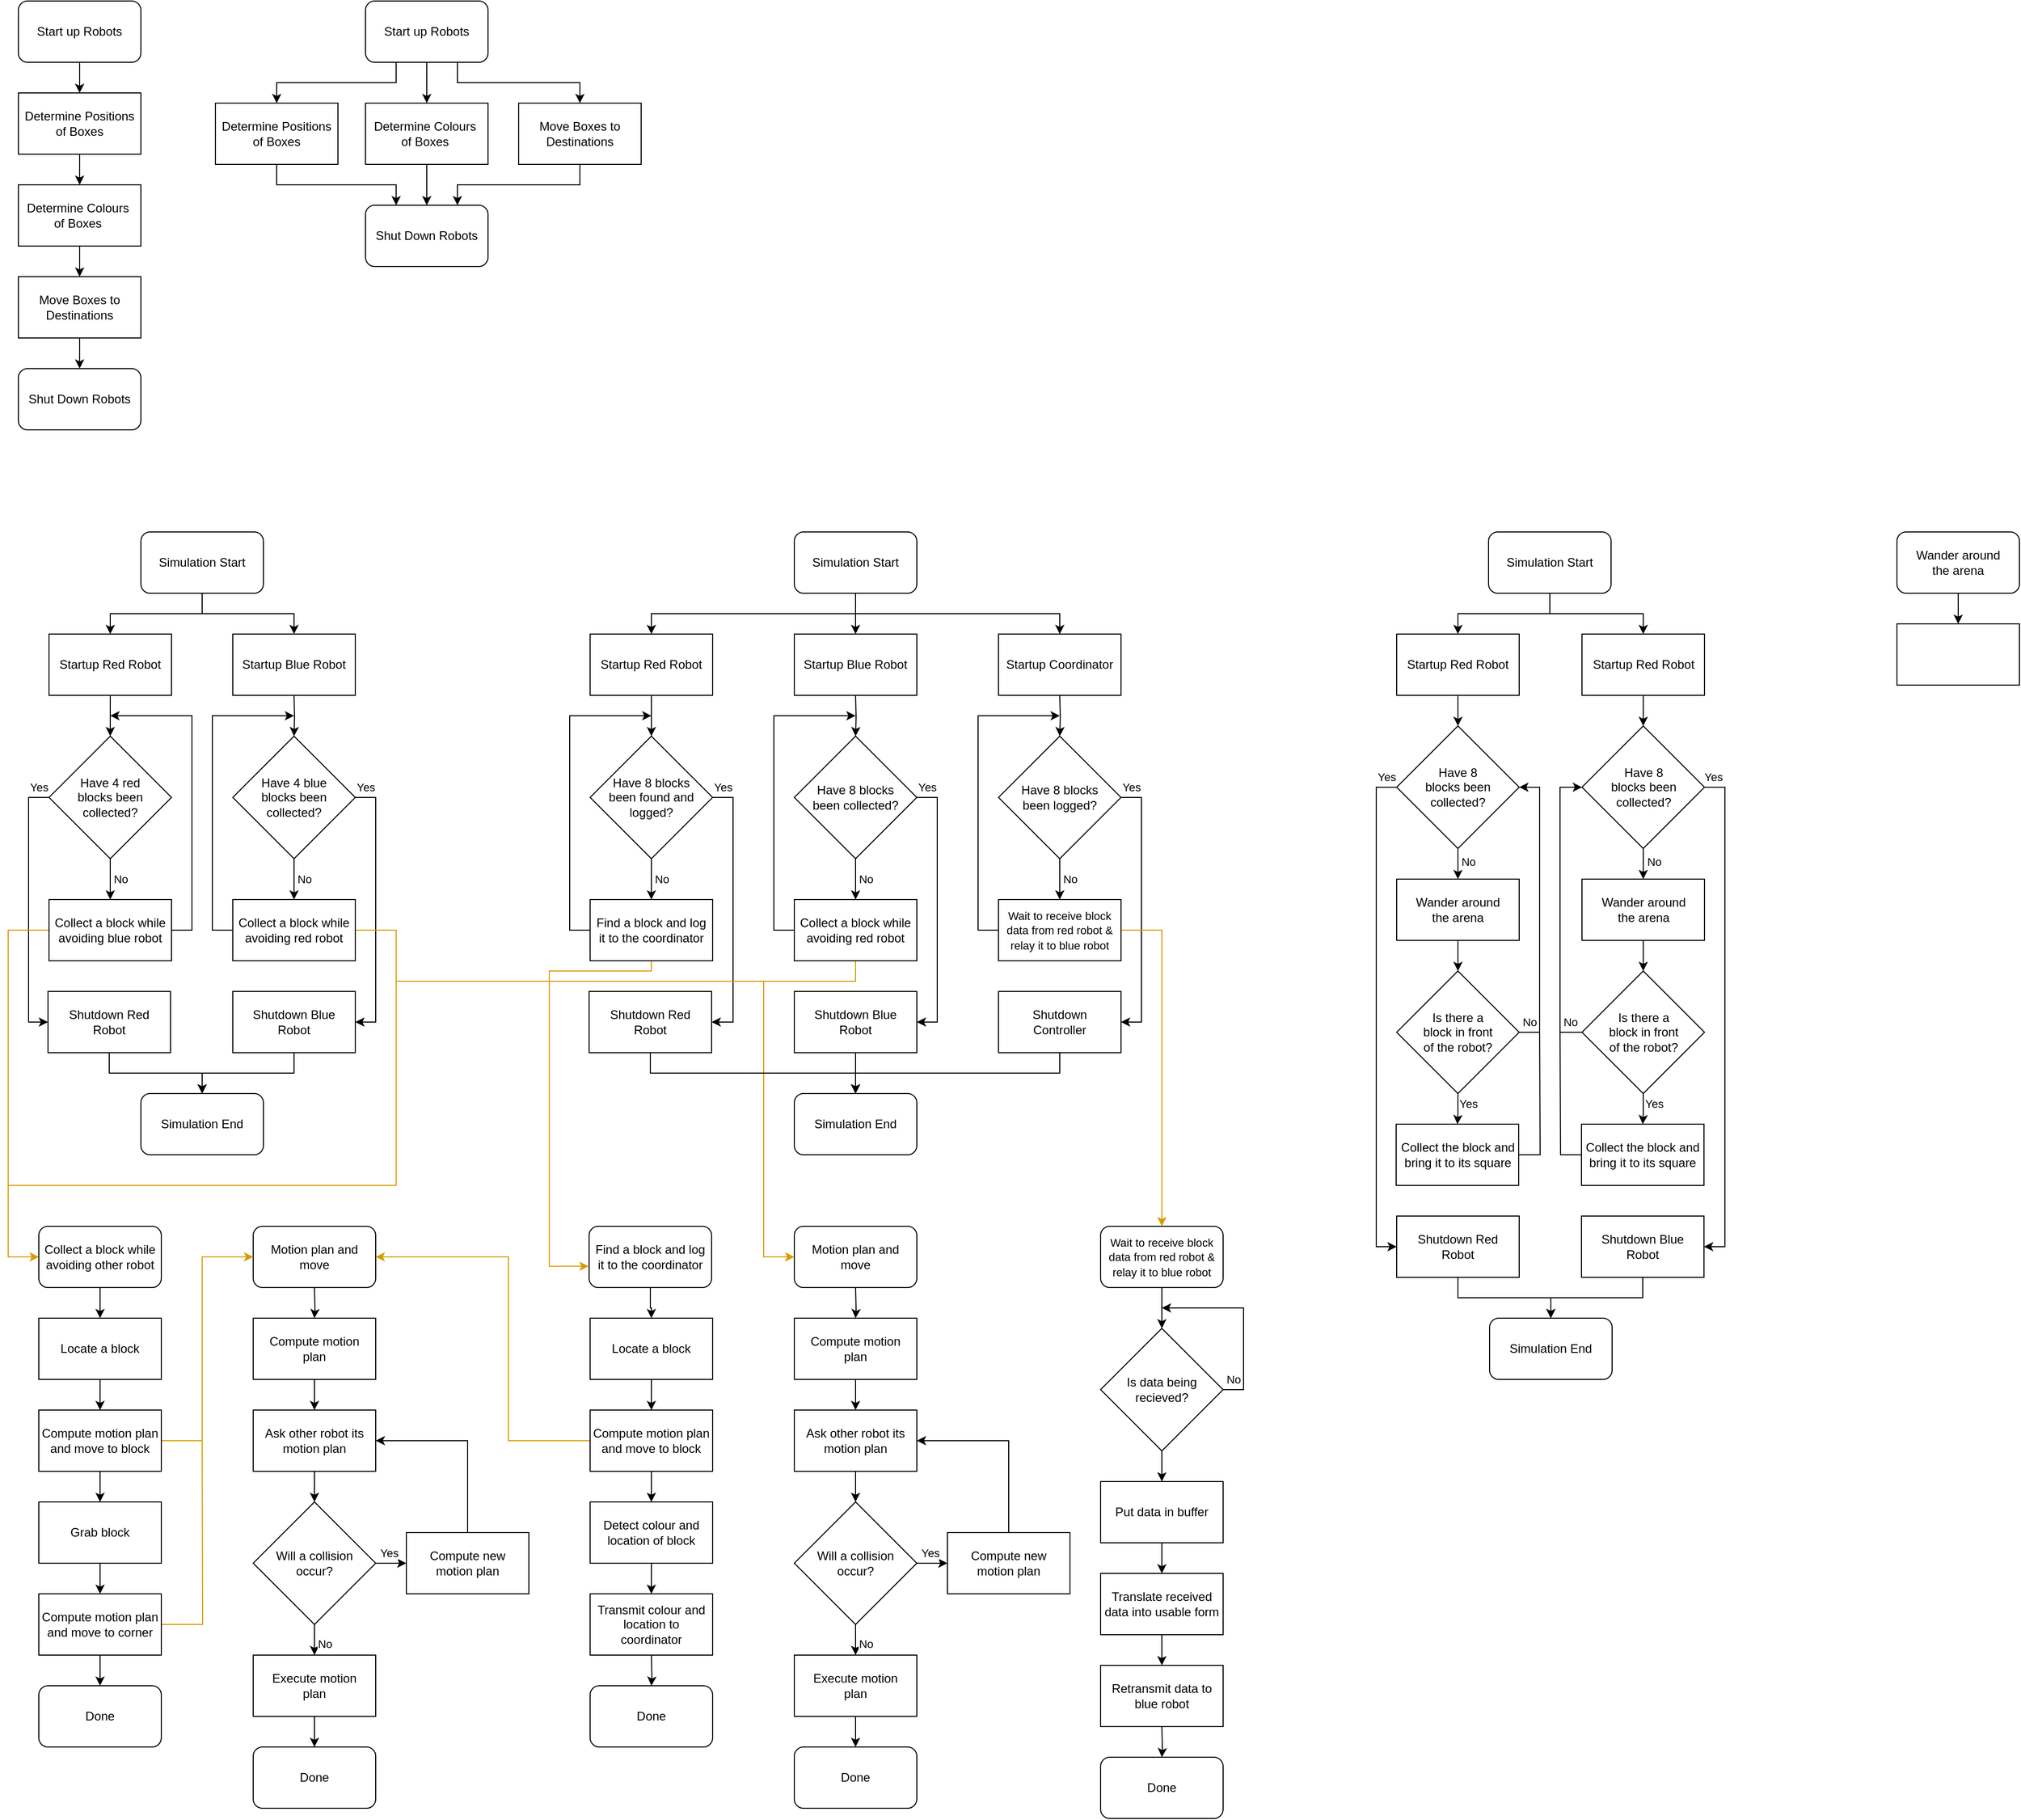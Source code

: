 <mxfile version="14.4.2" type="device"><diagram id="EqmtbJKo36eBYcf1aq3y" name="Page-1"><mxGraphModel dx="2254" dy="868" grid="1" gridSize="10" guides="1" tooltips="1" connect="1" arrows="1" fold="1" page="1" pageScale="1" pageWidth="10000" pageHeight="10000" math="0" shadow="0"><root><mxCell id="0"/><mxCell id="1" parent="0"/><mxCell id="kN3Ki9IEoAP0RZzpFt8Z-3" value="" style="edgeStyle=orthogonalEdgeStyle;rounded=0;orthogonalLoop=1;jettySize=auto;html=1;" parent="1" source="kN3Ki9IEoAP0RZzpFt8Z-1" target="kN3Ki9IEoAP0RZzpFt8Z-2" edge="1"><mxGeometry relative="1" as="geometry"/></mxCell><mxCell id="kN3Ki9IEoAP0RZzpFt8Z-1" value="Start up Robots" style="rounded=1;whiteSpace=wrap;html=1;" parent="1" vertex="1"><mxGeometry x="80" y="40" width="120" height="60" as="geometry"/></mxCell><mxCell id="kN3Ki9IEoAP0RZzpFt8Z-5" value="" style="edgeStyle=orthogonalEdgeStyle;rounded=0;orthogonalLoop=1;jettySize=auto;html=1;" parent="1" source="kN3Ki9IEoAP0RZzpFt8Z-2" target="kN3Ki9IEoAP0RZzpFt8Z-4" edge="1"><mxGeometry relative="1" as="geometry"/></mxCell><mxCell id="kN3Ki9IEoAP0RZzpFt8Z-2" value="Determine Positions of Boxes" style="rounded=0;whiteSpace=wrap;html=1;" parent="1" vertex="1"><mxGeometry x="80" y="130" width="120" height="60" as="geometry"/></mxCell><mxCell id="kN3Ki9IEoAP0RZzpFt8Z-7" value="" style="edgeStyle=orthogonalEdgeStyle;rounded=0;orthogonalLoop=1;jettySize=auto;html=1;" parent="1" source="kN3Ki9IEoAP0RZzpFt8Z-4" target="kN3Ki9IEoAP0RZzpFt8Z-6" edge="1"><mxGeometry relative="1" as="geometry"/></mxCell><mxCell id="kN3Ki9IEoAP0RZzpFt8Z-4" value="Determine Colours&amp;nbsp; &amp;nbsp;of Boxes&amp;nbsp;&amp;nbsp;" style="rounded=0;whiteSpace=wrap;html=1;" parent="1" vertex="1"><mxGeometry x="80" y="220" width="120" height="60" as="geometry"/></mxCell><mxCell id="kN3Ki9IEoAP0RZzpFt8Z-9" value="" style="edgeStyle=orthogonalEdgeStyle;rounded=0;orthogonalLoop=1;jettySize=auto;html=1;" parent="1" source="kN3Ki9IEoAP0RZzpFt8Z-6" target="kN3Ki9IEoAP0RZzpFt8Z-8" edge="1"><mxGeometry relative="1" as="geometry"/></mxCell><mxCell id="kN3Ki9IEoAP0RZzpFt8Z-6" value="Move Boxes to Destinations" style="rounded=0;whiteSpace=wrap;html=1;" parent="1" vertex="1"><mxGeometry x="80" y="310" width="120" height="60" as="geometry"/></mxCell><mxCell id="kN3Ki9IEoAP0RZzpFt8Z-8" value="Shut Down Robots" style="rounded=1;whiteSpace=wrap;html=1;" parent="1" vertex="1"><mxGeometry x="80" y="400" width="120" height="60" as="geometry"/></mxCell><mxCell id="kN3Ki9IEoAP0RZzpFt8Z-23" value="" style="edgeStyle=orthogonalEdgeStyle;rounded=0;orthogonalLoop=1;jettySize=auto;html=1;" parent="1" source="kN3Ki9IEoAP0RZzpFt8Z-13" target="kN3Ki9IEoAP0RZzpFt8Z-17" edge="1"><mxGeometry relative="1" as="geometry"/></mxCell><mxCell id="kN3Ki9IEoAP0RZzpFt8Z-24" style="edgeStyle=orthogonalEdgeStyle;rounded=0;orthogonalLoop=1;jettySize=auto;html=1;exitX=0.25;exitY=1;exitDx=0;exitDy=0;entryX=0.5;entryY=0;entryDx=0;entryDy=0;" parent="1" source="kN3Ki9IEoAP0RZzpFt8Z-13" target="kN3Ki9IEoAP0RZzpFt8Z-15" edge="1"><mxGeometry relative="1" as="geometry"/></mxCell><mxCell id="kN3Ki9IEoAP0RZzpFt8Z-25" style="edgeStyle=orthogonalEdgeStyle;rounded=0;orthogonalLoop=1;jettySize=auto;html=1;exitX=0.75;exitY=1;exitDx=0;exitDy=0;" parent="1" source="kN3Ki9IEoAP0RZzpFt8Z-13" target="kN3Ki9IEoAP0RZzpFt8Z-19" edge="1"><mxGeometry relative="1" as="geometry"/></mxCell><mxCell id="kN3Ki9IEoAP0RZzpFt8Z-13" value="Start up Robots" style="rounded=1;whiteSpace=wrap;html=1;" parent="1" vertex="1"><mxGeometry x="420" y="40" width="120" height="60" as="geometry"/></mxCell><mxCell id="kN3Ki9IEoAP0RZzpFt8Z-28" style="edgeStyle=orthogonalEdgeStyle;rounded=0;orthogonalLoop=1;jettySize=auto;html=1;exitX=0.5;exitY=1;exitDx=0;exitDy=0;entryX=0.25;entryY=0;entryDx=0;entryDy=0;" parent="1" source="kN3Ki9IEoAP0RZzpFt8Z-15" target="kN3Ki9IEoAP0RZzpFt8Z-20" edge="1"><mxGeometry relative="1" as="geometry"/></mxCell><mxCell id="kN3Ki9IEoAP0RZzpFt8Z-15" value="Determine Positions of Boxes" style="rounded=0;whiteSpace=wrap;html=1;" parent="1" vertex="1"><mxGeometry x="273" y="140" width="120" height="60" as="geometry"/></mxCell><mxCell id="kN3Ki9IEoAP0RZzpFt8Z-27" value="" style="edgeStyle=orthogonalEdgeStyle;rounded=0;orthogonalLoop=1;jettySize=auto;html=1;" parent="1" source="kN3Ki9IEoAP0RZzpFt8Z-17" target="kN3Ki9IEoAP0RZzpFt8Z-20" edge="1"><mxGeometry relative="1" as="geometry"/></mxCell><mxCell id="kN3Ki9IEoAP0RZzpFt8Z-17" value="Determine Colours&amp;nbsp; &amp;nbsp;of Boxes&amp;nbsp;&amp;nbsp;" style="rounded=0;whiteSpace=wrap;html=1;" parent="1" vertex="1"><mxGeometry x="420" y="140" width="120" height="60" as="geometry"/></mxCell><mxCell id="kN3Ki9IEoAP0RZzpFt8Z-26" style="edgeStyle=orthogonalEdgeStyle;rounded=0;orthogonalLoop=1;jettySize=auto;html=1;exitX=0.5;exitY=1;exitDx=0;exitDy=0;entryX=0.75;entryY=0;entryDx=0;entryDy=0;" parent="1" source="kN3Ki9IEoAP0RZzpFt8Z-19" target="kN3Ki9IEoAP0RZzpFt8Z-20" edge="1"><mxGeometry relative="1" as="geometry"/></mxCell><mxCell id="kN3Ki9IEoAP0RZzpFt8Z-19" value="Move Boxes to Destinations" style="rounded=0;whiteSpace=wrap;html=1;" parent="1" vertex="1"><mxGeometry x="570" y="140" width="120" height="60" as="geometry"/></mxCell><mxCell id="kN3Ki9IEoAP0RZzpFt8Z-20" value="Shut Down Robots" style="rounded=1;whiteSpace=wrap;html=1;" parent="1" vertex="1"><mxGeometry x="420" y="240" width="120" height="60" as="geometry"/></mxCell><mxCell id="kN3Ki9IEoAP0RZzpFt8Z-56" style="edgeStyle=orthogonalEdgeStyle;rounded=0;orthogonalLoop=1;jettySize=auto;html=1;entryX=0.5;entryY=0;entryDx=0;entryDy=0;" parent="1" source="kN3Ki9IEoAP0RZzpFt8Z-32" target="kN3Ki9IEoAP0RZzpFt8Z-40" edge="1"><mxGeometry relative="1" as="geometry"/></mxCell><mxCell id="kN3Ki9IEoAP0RZzpFt8Z-57" style="edgeStyle=orthogonalEdgeStyle;rounded=0;orthogonalLoop=1;jettySize=auto;html=1;" parent="1" source="kN3Ki9IEoAP0RZzpFt8Z-32" target="kN3Ki9IEoAP0RZzpFt8Z-41" edge="1"><mxGeometry relative="1" as="geometry"/></mxCell><mxCell id="kN3Ki9IEoAP0RZzpFt8Z-32" value="Simulation Start" style="rounded=1;whiteSpace=wrap;html=1;" parent="1" vertex="1"><mxGeometry x="200" y="560" width="120" height="60" as="geometry"/></mxCell><mxCell id="kN3Ki9IEoAP0RZzpFt8Z-39" value="Simulation End" style="rounded=1;whiteSpace=wrap;html=1;" parent="1" vertex="1"><mxGeometry x="200" y="1110" width="120" height="60" as="geometry"/></mxCell><mxCell id="kN3Ki9IEoAP0RZzpFt8Z-46" value="" style="edgeStyle=orthogonalEdgeStyle;rounded=0;orthogonalLoop=1;jettySize=auto;html=1;" parent="1" source="kN3Ki9IEoAP0RZzpFt8Z-40" target="kN3Ki9IEoAP0RZzpFt8Z-45" edge="1"><mxGeometry relative="1" as="geometry"/></mxCell><mxCell id="kN3Ki9IEoAP0RZzpFt8Z-40" value="Startup Red Robot" style="rounded=0;whiteSpace=wrap;html=1;" parent="1" vertex="1"><mxGeometry x="110" y="660" width="120" height="60" as="geometry"/></mxCell><mxCell id="kN3Ki9IEoAP0RZzpFt8Z-41" value="Startup Blue Robot" style="rounded=0;whiteSpace=wrap;html=1;" parent="1" vertex="1"><mxGeometry x="290" y="660" width="120" height="60" as="geometry"/></mxCell><mxCell id="kN3Ki9IEoAP0RZzpFt8Z-50" value="No" style="edgeStyle=orthogonalEdgeStyle;rounded=0;orthogonalLoop=1;jettySize=auto;html=1;" parent="1" source="kN3Ki9IEoAP0RZzpFt8Z-45" target="kN3Ki9IEoAP0RZzpFt8Z-49" edge="1"><mxGeometry y="10" relative="1" as="geometry"><mxPoint as="offset"/></mxGeometry></mxCell><mxCell id="kN3Ki9IEoAP0RZzpFt8Z-63" value="Yes" style="edgeStyle=orthogonalEdgeStyle;rounded=0;orthogonalLoop=1;jettySize=auto;html=1;entryX=0;entryY=0.5;entryDx=0;entryDy=0;" parent="1" source="kN3Ki9IEoAP0RZzpFt8Z-45" target="kN3Ki9IEoAP0RZzpFt8Z-54" edge="1"><mxGeometry x="-0.923" y="-10" relative="1" as="geometry"><mxPoint x="90" y="1040" as="targetPoint"/><Array as="points"><mxPoint x="90" y="820"/><mxPoint x="90" y="1040"/></Array><mxPoint as="offset"/></mxGeometry></mxCell><mxCell id="kN3Ki9IEoAP0RZzpFt8Z-45" value="Have 4 red&lt;br&gt;blocks been collected?" style="rhombus;whiteSpace=wrap;html=1;" parent="1" vertex="1"><mxGeometry x="110" y="760" width="120" height="120" as="geometry"/></mxCell><mxCell id="kN3Ki9IEoAP0RZzpFt8Z-47" value="" style="edgeStyle=orthogonalEdgeStyle;rounded=0;orthogonalLoop=1;jettySize=auto;html=1;" parent="1" target="kN3Ki9IEoAP0RZzpFt8Z-48" edge="1"><mxGeometry relative="1" as="geometry"><mxPoint x="350" y="720" as="sourcePoint"/></mxGeometry></mxCell><mxCell id="kN3Ki9IEoAP0RZzpFt8Z-59" value="No" style="edgeStyle=orthogonalEdgeStyle;rounded=0;orthogonalLoop=1;jettySize=auto;html=1;" parent="1" source="kN3Ki9IEoAP0RZzpFt8Z-48" target="kN3Ki9IEoAP0RZzpFt8Z-52" edge="1"><mxGeometry y="10" relative="1" as="geometry"><mxPoint as="offset"/></mxGeometry></mxCell><mxCell id="kN3Ki9IEoAP0RZzpFt8Z-62" value="Yes" style="edgeStyle=orthogonalEdgeStyle;rounded=0;orthogonalLoop=1;jettySize=auto;html=1;entryX=1;entryY=0.5;entryDx=0;entryDy=0;" parent="1" source="kN3Ki9IEoAP0RZzpFt8Z-48" target="kN3Ki9IEoAP0RZzpFt8Z-55" edge="1"><mxGeometry x="-0.923" y="10" relative="1" as="geometry"><mxPoint x="430" y="1040" as="targetPoint"/><Array as="points"><mxPoint x="430" y="820"/><mxPoint x="430" y="1040"/></Array><mxPoint as="offset"/></mxGeometry></mxCell><mxCell id="kN3Ki9IEoAP0RZzpFt8Z-48" value="Have 4 blue&lt;br&gt;blocks been collected?" style="rhombus;whiteSpace=wrap;html=1;" parent="1" vertex="1"><mxGeometry x="290" y="760" width="120" height="120" as="geometry"/></mxCell><mxCell id="kN3Ki9IEoAP0RZzpFt8Z-58" style="edgeStyle=orthogonalEdgeStyle;rounded=0;orthogonalLoop=1;jettySize=auto;html=1;" parent="1" source="kN3Ki9IEoAP0RZzpFt8Z-49" edge="1"><mxGeometry relative="1" as="geometry"><mxPoint x="170" y="740" as="targetPoint"/><Array as="points"><mxPoint x="250" y="950"/><mxPoint x="250" y="740"/></Array></mxGeometry></mxCell><mxCell id="DduvDmecqhcEpAnjBO_--11" style="edgeStyle=orthogonalEdgeStyle;rounded=0;orthogonalLoop=1;jettySize=auto;html=1;exitX=0;exitY=0.5;exitDx=0;exitDy=0;entryX=0;entryY=0.5;entryDx=0;entryDy=0;fillColor=#ffe6cc;strokeColor=#d79b00;" edge="1" parent="1" source="kN3Ki9IEoAP0RZzpFt8Z-49" target="DduvDmecqhcEpAnjBO_--1"><mxGeometry relative="1" as="geometry"><Array as="points"><mxPoint x="70" y="950"/><mxPoint x="70" y="1270"/></Array></mxGeometry></mxCell><mxCell id="kN3Ki9IEoAP0RZzpFt8Z-49" value="Collect a block while avoiding blue robot" style="rounded=0;whiteSpace=wrap;html=1;" parent="1" vertex="1"><mxGeometry x="110" y="920" width="120" height="60" as="geometry"/></mxCell><mxCell id="kN3Ki9IEoAP0RZzpFt8Z-60" style="edgeStyle=orthogonalEdgeStyle;rounded=0;orthogonalLoop=1;jettySize=auto;html=1;" parent="1" source="kN3Ki9IEoAP0RZzpFt8Z-52" edge="1"><mxGeometry relative="1" as="geometry"><mxPoint x="350" y="740" as="targetPoint"/><Array as="points"><mxPoint x="270" y="950"/><mxPoint x="270" y="740"/></Array></mxGeometry></mxCell><mxCell id="DduvDmecqhcEpAnjBO_--44" style="edgeStyle=orthogonalEdgeStyle;rounded=0;orthogonalLoop=1;jettySize=auto;html=1;endArrow=none;endFill=0;fillColor=#ffe6cc;strokeColor=#d79b00;" edge="1" parent="1" source="kN3Ki9IEoAP0RZzpFt8Z-52"><mxGeometry relative="1" as="geometry"><mxPoint x="70" y="1200" as="targetPoint"/><Array as="points"><mxPoint x="450" y="950"/><mxPoint x="450" y="1200"/></Array></mxGeometry></mxCell><mxCell id="kN3Ki9IEoAP0RZzpFt8Z-52" value="Collect a block while avoiding red robot" style="rounded=0;whiteSpace=wrap;html=1;" parent="1" vertex="1"><mxGeometry x="290" y="920" width="120" height="60" as="geometry"/></mxCell><mxCell id="kN3Ki9IEoAP0RZzpFt8Z-64" style="edgeStyle=orthogonalEdgeStyle;rounded=0;orthogonalLoop=1;jettySize=auto;html=1;entryX=0.5;entryY=0;entryDx=0;entryDy=0;" parent="1" source="kN3Ki9IEoAP0RZzpFt8Z-54" target="kN3Ki9IEoAP0RZzpFt8Z-39" edge="1"><mxGeometry relative="1" as="geometry"/></mxCell><mxCell id="kN3Ki9IEoAP0RZzpFt8Z-54" value="Shutdown Red&lt;br&gt;Robot" style="rounded=0;whiteSpace=wrap;html=1;" parent="1" vertex="1"><mxGeometry x="109" y="1010" width="120" height="60" as="geometry"/></mxCell><mxCell id="kN3Ki9IEoAP0RZzpFt8Z-65" style="edgeStyle=orthogonalEdgeStyle;rounded=0;orthogonalLoop=1;jettySize=auto;html=1;" parent="1" source="kN3Ki9IEoAP0RZzpFt8Z-55" edge="1"><mxGeometry relative="1" as="geometry"><mxPoint x="260" y="1110" as="targetPoint"/><Array as="points"><mxPoint x="350" y="1090"/><mxPoint x="260" y="1090"/></Array></mxGeometry></mxCell><mxCell id="kN3Ki9IEoAP0RZzpFt8Z-55" value="Shutdown Blue&lt;br&gt;Robot" style="rounded=0;whiteSpace=wrap;html=1;" parent="1" vertex="1"><mxGeometry x="290" y="1010" width="120" height="60" as="geometry"/></mxCell><mxCell id="kN3Ki9IEoAP0RZzpFt8Z-100" style="edgeStyle=orthogonalEdgeStyle;rounded=0;orthogonalLoop=1;jettySize=auto;html=1;strokeColor=#000000;entryX=0.5;entryY=0;entryDx=0;entryDy=0;" parent="1" source="kN3Ki9IEoAP0RZzpFt8Z-68" target="kN3Ki9IEoAP0RZzpFt8Z-71" edge="1"><mxGeometry relative="1" as="geometry"><mxPoint x="840" y="650" as="targetPoint"/><Array as="points"><mxPoint x="900" y="640"/><mxPoint x="700" y="640"/></Array></mxGeometry></mxCell><mxCell id="kN3Ki9IEoAP0RZzpFt8Z-101" style="edgeStyle=orthogonalEdgeStyle;rounded=0;orthogonalLoop=1;jettySize=auto;html=1;strokeColor=#000000;" parent="1" source="kN3Ki9IEoAP0RZzpFt8Z-68" target="kN3Ki9IEoAP0RZzpFt8Z-91" edge="1"><mxGeometry relative="1" as="geometry"><Array as="points"><mxPoint x="900" y="640"/><mxPoint x="1100" y="640"/></Array></mxGeometry></mxCell><mxCell id="kN3Ki9IEoAP0RZzpFt8Z-102" value="" style="edgeStyle=orthogonalEdgeStyle;rounded=0;orthogonalLoop=1;jettySize=auto;html=1;strokeColor=#000000;" parent="1" source="kN3Ki9IEoAP0RZzpFt8Z-68" target="kN3Ki9IEoAP0RZzpFt8Z-72" edge="1"><mxGeometry relative="1" as="geometry"/></mxCell><mxCell id="kN3Ki9IEoAP0RZzpFt8Z-68" value="Simulation Start" style="rounded=1;whiteSpace=wrap;html=1;" parent="1" vertex="1"><mxGeometry x="840" y="560" width="120" height="60" as="geometry"/></mxCell><mxCell id="kN3Ki9IEoAP0RZzpFt8Z-69" value="Simulation End" style="rounded=1;whiteSpace=wrap;html=1;" parent="1" vertex="1"><mxGeometry x="840" y="1110" width="120" height="60" as="geometry"/></mxCell><mxCell id="kN3Ki9IEoAP0RZzpFt8Z-70" value="" style="edgeStyle=orthogonalEdgeStyle;rounded=0;orthogonalLoop=1;jettySize=auto;html=1;" parent="1" source="kN3Ki9IEoAP0RZzpFt8Z-71" target="kN3Ki9IEoAP0RZzpFt8Z-75" edge="1"><mxGeometry relative="1" as="geometry"/></mxCell><mxCell id="kN3Ki9IEoAP0RZzpFt8Z-71" value="Startup Red Robot" style="rounded=0;whiteSpace=wrap;html=1;" parent="1" vertex="1"><mxGeometry x="640" y="660" width="120" height="60" as="geometry"/></mxCell><mxCell id="kN3Ki9IEoAP0RZzpFt8Z-72" value="Startup Blue Robot" style="rounded=0;whiteSpace=wrap;html=1;" parent="1" vertex="1"><mxGeometry x="840" y="660" width="120" height="60" as="geometry"/></mxCell><mxCell id="kN3Ki9IEoAP0RZzpFt8Z-73" value="No" style="edgeStyle=orthogonalEdgeStyle;rounded=0;orthogonalLoop=1;jettySize=auto;html=1;" parent="1" source="kN3Ki9IEoAP0RZzpFt8Z-75" target="kN3Ki9IEoAP0RZzpFt8Z-81" edge="1"><mxGeometry y="10" relative="1" as="geometry"><mxPoint as="offset"/></mxGeometry></mxCell><mxCell id="kN3Ki9IEoAP0RZzpFt8Z-89" value="Yes" style="edgeStyle=orthogonalEdgeStyle;rounded=0;orthogonalLoop=1;jettySize=auto;html=1;strokeColor=#000000;entryX=1;entryY=0.5;entryDx=0;entryDy=0;" parent="1" source="kN3Ki9IEoAP0RZzpFt8Z-75" target="kN3Ki9IEoAP0RZzpFt8Z-85" edge="1"><mxGeometry x="-0.923" y="10" relative="1" as="geometry"><mxPoint x="770" y="1040" as="targetPoint"/><Array as="points"><mxPoint x="780" y="820"/><mxPoint x="780" y="1040"/></Array><mxPoint as="offset"/></mxGeometry></mxCell><mxCell id="kN3Ki9IEoAP0RZzpFt8Z-75" value="Have 8 blocks&lt;br&gt;been found and&lt;br&gt;logged?" style="rhombus;whiteSpace=wrap;html=1;" parent="1" vertex="1"><mxGeometry x="640" y="760" width="120" height="120" as="geometry"/></mxCell><mxCell id="kN3Ki9IEoAP0RZzpFt8Z-76" value="" style="edgeStyle=orthogonalEdgeStyle;rounded=0;orthogonalLoop=1;jettySize=auto;html=1;" parent="1" target="kN3Ki9IEoAP0RZzpFt8Z-79" edge="1"><mxGeometry relative="1" as="geometry"><mxPoint x="900.0" y="720" as="sourcePoint"/></mxGeometry></mxCell><mxCell id="kN3Ki9IEoAP0RZzpFt8Z-77" value="No" style="edgeStyle=orthogonalEdgeStyle;rounded=0;orthogonalLoop=1;jettySize=auto;html=1;" parent="1" source="kN3Ki9IEoAP0RZzpFt8Z-79" target="kN3Ki9IEoAP0RZzpFt8Z-83" edge="1"><mxGeometry y="10" relative="1" as="geometry"><mxPoint as="offset"/></mxGeometry></mxCell><mxCell id="kN3Ki9IEoAP0RZzpFt8Z-78" value="Yes" style="edgeStyle=orthogonalEdgeStyle;rounded=0;orthogonalLoop=1;jettySize=auto;html=1;entryX=1;entryY=0.5;entryDx=0;entryDy=0;" parent="1" source="kN3Ki9IEoAP0RZzpFt8Z-79" target="kN3Ki9IEoAP0RZzpFt8Z-87" edge="1"><mxGeometry x="-0.923" y="10" relative="1" as="geometry"><mxPoint x="980" y="1040" as="targetPoint"/><Array as="points"><mxPoint x="980" y="820"/><mxPoint x="980" y="1040"/></Array><mxPoint as="offset"/></mxGeometry></mxCell><mxCell id="kN3Ki9IEoAP0RZzpFt8Z-79" value="Have 8&amp;nbsp;blocks&lt;br&gt;been collected?" style="rhombus;whiteSpace=wrap;html=1;" parent="1" vertex="1"><mxGeometry x="840" y="760" width="120" height="120" as="geometry"/></mxCell><mxCell id="kN3Ki9IEoAP0RZzpFt8Z-90" style="edgeStyle=orthogonalEdgeStyle;rounded=0;orthogonalLoop=1;jettySize=auto;html=1;strokeColor=#000000;" parent="1" source="kN3Ki9IEoAP0RZzpFt8Z-81" edge="1"><mxGeometry relative="1" as="geometry"><mxPoint x="700" y="740" as="targetPoint"/><Array as="points"><mxPoint x="620" y="950"/><mxPoint x="620" y="740"/></Array></mxGeometry></mxCell><mxCell id="DduvDmecqhcEpAnjBO_--46" style="edgeStyle=orthogonalEdgeStyle;rounded=0;orthogonalLoop=1;jettySize=auto;html=1;entryX=-0.004;entryY=0.653;entryDx=0;entryDy=0;entryPerimeter=0;endArrow=classic;endFill=1;fillColor=#ffe6cc;strokeColor=#d79b00;" edge="1" parent="1" source="kN3Ki9IEoAP0RZzpFt8Z-81" target="DduvDmecqhcEpAnjBO_--45"><mxGeometry relative="1" as="geometry"><Array as="points"><mxPoint x="700" y="990"/><mxPoint x="600" y="990"/><mxPoint x="600" y="1279"/></Array></mxGeometry></mxCell><mxCell id="kN3Ki9IEoAP0RZzpFt8Z-81" value="Find a block and log&lt;br&gt;it to the coordinator" style="rounded=0;whiteSpace=wrap;html=1;" parent="1" vertex="1"><mxGeometry x="640" y="920" width="120" height="60" as="geometry"/></mxCell><mxCell id="kN3Ki9IEoAP0RZzpFt8Z-82" style="edgeStyle=orthogonalEdgeStyle;rounded=0;orthogonalLoop=1;jettySize=auto;html=1;" parent="1" source="kN3Ki9IEoAP0RZzpFt8Z-83" edge="1"><mxGeometry relative="1" as="geometry"><mxPoint x="900.0" y="740" as="targetPoint"/><Array as="points"><mxPoint x="820" y="950"/><mxPoint x="820" y="740"/></Array></mxGeometry></mxCell><mxCell id="DduvDmecqhcEpAnjBO_--59" style="edgeStyle=orthogonalEdgeStyle;rounded=0;orthogonalLoop=1;jettySize=auto;html=1;endArrow=none;endFill=0;fillColor=#ffe6cc;strokeColor=#d79b00;" edge="1" parent="1" source="kN3Ki9IEoAP0RZzpFt8Z-83"><mxGeometry relative="1" as="geometry"><mxPoint x="450" y="1010" as="targetPoint"/><Array as="points"><mxPoint x="900" y="1000"/><mxPoint x="450" y="1000"/></Array></mxGeometry></mxCell><mxCell id="DduvDmecqhcEpAnjBO_--89" style="edgeStyle=orthogonalEdgeStyle;rounded=0;orthogonalLoop=1;jettySize=auto;html=1;entryX=0;entryY=0.5;entryDx=0;entryDy=0;endArrow=classic;endFill=1;fillColor=#ffe6cc;strokeColor=#d79b00;" edge="1" parent="1" source="kN3Ki9IEoAP0RZzpFt8Z-83" target="DduvDmecqhcEpAnjBO_--84"><mxGeometry relative="1" as="geometry"><Array as="points"><mxPoint x="900" y="1000"/><mxPoint x="810" y="1000"/><mxPoint x="810" y="1270"/></Array></mxGeometry></mxCell><mxCell id="kN3Ki9IEoAP0RZzpFt8Z-83" value="Collect a block while avoiding red robot" style="rounded=0;whiteSpace=wrap;html=1;" parent="1" vertex="1"><mxGeometry x="840" y="920" width="120" height="60" as="geometry"/></mxCell><mxCell id="kN3Ki9IEoAP0RZzpFt8Z-103" style="edgeStyle=orthogonalEdgeStyle;rounded=0;orthogonalLoop=1;jettySize=auto;html=1;entryX=0.5;entryY=0;entryDx=0;entryDy=0;strokeColor=#000000;" parent="1" source="kN3Ki9IEoAP0RZzpFt8Z-85" target="kN3Ki9IEoAP0RZzpFt8Z-69" edge="1"><mxGeometry relative="1" as="geometry"><Array as="points"><mxPoint x="699" y="1090"/><mxPoint x="900" y="1090"/></Array></mxGeometry></mxCell><mxCell id="kN3Ki9IEoAP0RZzpFt8Z-85" value="Shutdown Red&lt;br&gt;Robot" style="rounded=0;whiteSpace=wrap;html=1;" parent="1" vertex="1"><mxGeometry x="639" y="1010" width="120" height="60" as="geometry"/></mxCell><mxCell id="kN3Ki9IEoAP0RZzpFt8Z-104" value="" style="edgeStyle=orthogonalEdgeStyle;rounded=0;orthogonalLoop=1;jettySize=auto;html=1;strokeColor=#000000;" parent="1" source="kN3Ki9IEoAP0RZzpFt8Z-87" target="kN3Ki9IEoAP0RZzpFt8Z-69" edge="1"><mxGeometry relative="1" as="geometry"/></mxCell><mxCell id="kN3Ki9IEoAP0RZzpFt8Z-87" value="Shutdown Blue&lt;br&gt;Robot" style="rounded=0;whiteSpace=wrap;html=1;" parent="1" vertex="1"><mxGeometry x="840" y="1010" width="120" height="60" as="geometry"/></mxCell><mxCell id="kN3Ki9IEoAP0RZzpFt8Z-91" value="Startup Coordinator" style="rounded=0;whiteSpace=wrap;html=1;" parent="1" vertex="1"><mxGeometry x="1040" y="660" width="120" height="60" as="geometry"/></mxCell><mxCell id="kN3Ki9IEoAP0RZzpFt8Z-92" value="" style="edgeStyle=orthogonalEdgeStyle;rounded=0;orthogonalLoop=1;jettySize=auto;html=1;" parent="1" target="kN3Ki9IEoAP0RZzpFt8Z-95" edge="1"><mxGeometry relative="1" as="geometry"><mxPoint x="1100.0" y="720" as="sourcePoint"/></mxGeometry></mxCell><mxCell id="kN3Ki9IEoAP0RZzpFt8Z-93" value="No" style="edgeStyle=orthogonalEdgeStyle;rounded=0;orthogonalLoop=1;jettySize=auto;html=1;" parent="1" source="kN3Ki9IEoAP0RZzpFt8Z-95" target="kN3Ki9IEoAP0RZzpFt8Z-97" edge="1"><mxGeometry y="10" relative="1" as="geometry"><mxPoint as="offset"/></mxGeometry></mxCell><mxCell id="kN3Ki9IEoAP0RZzpFt8Z-94" value="Yes" style="edgeStyle=orthogonalEdgeStyle;rounded=0;orthogonalLoop=1;jettySize=auto;html=1;entryX=1;entryY=0.5;entryDx=0;entryDy=0;" parent="1" source="kN3Ki9IEoAP0RZzpFt8Z-95" target="kN3Ki9IEoAP0RZzpFt8Z-98" edge="1"><mxGeometry x="-0.923" y="10" relative="1" as="geometry"><mxPoint x="1180" y="1040" as="targetPoint"/><Array as="points"><mxPoint x="1180" y="820"/><mxPoint x="1180" y="1040"/></Array><mxPoint as="offset"/></mxGeometry></mxCell><mxCell id="kN3Ki9IEoAP0RZzpFt8Z-95" value="Have 8&amp;nbsp;blocks&lt;br&gt;been logged?" style="rhombus;whiteSpace=wrap;html=1;" parent="1" vertex="1"><mxGeometry x="1040" y="760" width="120" height="120" as="geometry"/></mxCell><mxCell id="kN3Ki9IEoAP0RZzpFt8Z-96" style="edgeStyle=orthogonalEdgeStyle;rounded=0;orthogonalLoop=1;jettySize=auto;html=1;" parent="1" source="kN3Ki9IEoAP0RZzpFt8Z-97" edge="1"><mxGeometry relative="1" as="geometry"><mxPoint x="1100.0" y="740" as="targetPoint"/><Array as="points"><mxPoint x="1020" y="950"/><mxPoint x="1020" y="740"/></Array></mxGeometry></mxCell><mxCell id="DduvDmecqhcEpAnjBO_--61" style="edgeStyle=orthogonalEdgeStyle;rounded=0;orthogonalLoop=1;jettySize=auto;html=1;endArrow=classic;endFill=1;fillColor=#ffe6cc;strokeColor=#d79b00;entryX=0.5;entryY=0;entryDx=0;entryDy=0;" edge="1" parent="1" source="kN3Ki9IEoAP0RZzpFt8Z-97" target="DduvDmecqhcEpAnjBO_--60"><mxGeometry relative="1" as="geometry"><mxPoint x="1220" y="1230" as="targetPoint"/><Array as="points"><mxPoint x="1200" y="950"/></Array></mxGeometry></mxCell><mxCell id="kN3Ki9IEoAP0RZzpFt8Z-97" value="&lt;font style=&quot;font-size: 11px&quot;&gt;Wait to receive block data from red robot &amp;amp; relay it to blue robot&lt;/font&gt;" style="rounded=0;whiteSpace=wrap;html=1;" parent="1" vertex="1"><mxGeometry x="1040" y="920" width="120" height="60" as="geometry"/></mxCell><mxCell id="kN3Ki9IEoAP0RZzpFt8Z-105" style="edgeStyle=orthogonalEdgeStyle;rounded=0;orthogonalLoop=1;jettySize=auto;html=1;entryX=0.5;entryY=0;entryDx=0;entryDy=0;strokeColor=#000000;" parent="1" source="kN3Ki9IEoAP0RZzpFt8Z-98" target="kN3Ki9IEoAP0RZzpFt8Z-69" edge="1"><mxGeometry relative="1" as="geometry"><Array as="points"><mxPoint x="1100" y="1090"/><mxPoint x="900" y="1090"/></Array></mxGeometry></mxCell><mxCell id="kN3Ki9IEoAP0RZzpFt8Z-98" value="Shutdown&lt;br&gt;Controller" style="rounded=0;whiteSpace=wrap;html=1;" parent="1" vertex="1"><mxGeometry x="1040" y="1010" width="120" height="60" as="geometry"/></mxCell><mxCell id="DduvDmecqhcEpAnjBO_--3" value="" style="edgeStyle=orthogonalEdgeStyle;rounded=0;orthogonalLoop=1;jettySize=auto;html=1;" edge="1" parent="1" source="DduvDmecqhcEpAnjBO_--1" target="DduvDmecqhcEpAnjBO_--2"><mxGeometry relative="1" as="geometry"/></mxCell><mxCell id="DduvDmecqhcEpAnjBO_--1" value="Collect a block while avoiding other robot" style="rounded=1;whiteSpace=wrap;html=1;" vertex="1" parent="1"><mxGeometry x="100" y="1240" width="120" height="60" as="geometry"/></mxCell><mxCell id="DduvDmecqhcEpAnjBO_--5" value="" style="edgeStyle=orthogonalEdgeStyle;rounded=0;orthogonalLoop=1;jettySize=auto;html=1;" edge="1" parent="1" target="DduvDmecqhcEpAnjBO_--4"><mxGeometry relative="1" as="geometry"><mxPoint x="370" y="1300" as="sourcePoint"/></mxGeometry></mxCell><mxCell id="DduvDmecqhcEpAnjBO_--38" value="" style="edgeStyle=orthogonalEdgeStyle;rounded=0;orthogonalLoop=1;jettySize=auto;html=1;" edge="1" parent="1" source="DduvDmecqhcEpAnjBO_--2" target="DduvDmecqhcEpAnjBO_--37"><mxGeometry relative="1" as="geometry"/></mxCell><mxCell id="DduvDmecqhcEpAnjBO_--2" value="Locate a block" style="rounded=0;whiteSpace=wrap;html=1;" vertex="1" parent="1"><mxGeometry x="100" y="1330" width="120" height="60" as="geometry"/></mxCell><mxCell id="DduvDmecqhcEpAnjBO_--7" value="" style="edgeStyle=orthogonalEdgeStyle;rounded=0;orthogonalLoop=1;jettySize=auto;html=1;" edge="1" parent="1" source="DduvDmecqhcEpAnjBO_--4" target="DduvDmecqhcEpAnjBO_--6"><mxGeometry relative="1" as="geometry"/></mxCell><mxCell id="DduvDmecqhcEpAnjBO_--4" value="Compute motion&lt;br&gt;plan" style="rounded=0;whiteSpace=wrap;html=1;" vertex="1" parent="1"><mxGeometry x="310" y="1330" width="120" height="60" as="geometry"/></mxCell><mxCell id="DduvDmecqhcEpAnjBO_--9" value="" style="edgeStyle=orthogonalEdgeStyle;rounded=0;orthogonalLoop=1;jettySize=auto;html=1;" edge="1" parent="1" source="DduvDmecqhcEpAnjBO_--6" target="DduvDmecqhcEpAnjBO_--8"><mxGeometry relative="1" as="geometry"/></mxCell><mxCell id="DduvDmecqhcEpAnjBO_--6" value="Ask other robot its motion plan" style="rounded=0;whiteSpace=wrap;html=1;" vertex="1" parent="1"><mxGeometry x="310" y="1420" width="120" height="60" as="geometry"/></mxCell><mxCell id="DduvDmecqhcEpAnjBO_--14" value="No" style="edgeStyle=orthogonalEdgeStyle;rounded=0;orthogonalLoop=1;jettySize=auto;html=1;" edge="1" parent="1" source="DduvDmecqhcEpAnjBO_--8"><mxGeometry x="0.2" y="10" relative="1" as="geometry"><mxPoint x="370" y="1660" as="targetPoint"/><mxPoint as="offset"/></mxGeometry></mxCell><mxCell id="DduvDmecqhcEpAnjBO_--28" value="Yes" style="edgeStyle=orthogonalEdgeStyle;rounded=0;orthogonalLoop=1;jettySize=auto;html=1;" edge="1" parent="1" source="DduvDmecqhcEpAnjBO_--8" target="DduvDmecqhcEpAnjBO_--27"><mxGeometry x="-0.5" y="10" relative="1" as="geometry"><mxPoint as="offset"/></mxGeometry></mxCell><mxCell id="DduvDmecqhcEpAnjBO_--8" value="Will a collision&lt;br&gt;occur?" style="rhombus;whiteSpace=wrap;html=1;" vertex="1" parent="1"><mxGeometry x="310" y="1510" width="120" height="120" as="geometry"/></mxCell><mxCell id="DduvDmecqhcEpAnjBO_--15" value="Grab block" style="rounded=0;whiteSpace=wrap;html=1;" vertex="1" parent="1"><mxGeometry x="100" y="1510" width="120" height="60" as="geometry"/></mxCell><mxCell id="DduvDmecqhcEpAnjBO_--17" value="" style="edgeStyle=orthogonalEdgeStyle;rounded=0;orthogonalLoop=1;jettySize=auto;html=1;" edge="1" parent="1"><mxGeometry relative="1" as="geometry"><mxPoint x="160" y="1570" as="sourcePoint"/><mxPoint x="160.0" y="1600" as="targetPoint"/></mxGeometry></mxCell><mxCell id="DduvDmecqhcEpAnjBO_--25" value="Done" style="rounded=1;whiteSpace=wrap;html=1;" vertex="1" parent="1"><mxGeometry x="100" y="1690" width="120" height="60" as="geometry"/></mxCell><mxCell id="DduvDmecqhcEpAnjBO_--29" style="edgeStyle=orthogonalEdgeStyle;rounded=0;orthogonalLoop=1;jettySize=auto;html=1;entryX=1;entryY=0.5;entryDx=0;entryDy=0;" edge="1" parent="1" source="DduvDmecqhcEpAnjBO_--27" target="DduvDmecqhcEpAnjBO_--6"><mxGeometry relative="1" as="geometry"><Array as="points"><mxPoint x="520" y="1450"/></Array></mxGeometry></mxCell><mxCell id="DduvDmecqhcEpAnjBO_--27" value="Compute new&lt;br&gt;motion plan" style="rounded=0;whiteSpace=wrap;html=1;" vertex="1" parent="1"><mxGeometry x="460" y="1540" width="120" height="60" as="geometry"/></mxCell><mxCell id="DduvDmecqhcEpAnjBO_--33" value="Motion plan and move" style="rounded=1;whiteSpace=wrap;html=1;" vertex="1" parent="1"><mxGeometry x="310" y="1240" width="120" height="60" as="geometry"/></mxCell><mxCell id="DduvDmecqhcEpAnjBO_--36" value="" style="edgeStyle=orthogonalEdgeStyle;rounded=0;orthogonalLoop=1;jettySize=auto;html=1;" edge="1" parent="1" source="DduvDmecqhcEpAnjBO_--34" target="DduvDmecqhcEpAnjBO_--35"><mxGeometry relative="1" as="geometry"/></mxCell><mxCell id="DduvDmecqhcEpAnjBO_--34" value="Execute motion&lt;br&gt;plan" style="rounded=0;whiteSpace=wrap;html=1;" vertex="1" parent="1"><mxGeometry x="310" y="1660" width="120" height="60" as="geometry"/></mxCell><mxCell id="DduvDmecqhcEpAnjBO_--35" value="Done" style="rounded=1;whiteSpace=wrap;html=1;" vertex="1" parent="1"><mxGeometry x="310" y="1750" width="120" height="60" as="geometry"/></mxCell><mxCell id="DduvDmecqhcEpAnjBO_--39" style="edgeStyle=orthogonalEdgeStyle;rounded=0;orthogonalLoop=1;jettySize=auto;html=1;entryX=0;entryY=0.5;entryDx=0;entryDy=0;fillColor=#ffe6cc;strokeColor=#d79b00;" edge="1" parent="1" source="DduvDmecqhcEpAnjBO_--37" target="DduvDmecqhcEpAnjBO_--33"><mxGeometry relative="1" as="geometry"><Array as="points"><mxPoint x="260" y="1450"/><mxPoint x="260" y="1270"/></Array></mxGeometry></mxCell><mxCell id="DduvDmecqhcEpAnjBO_--40" value="" style="edgeStyle=orthogonalEdgeStyle;rounded=0;orthogonalLoop=1;jettySize=auto;html=1;" edge="1" parent="1" source="DduvDmecqhcEpAnjBO_--37" target="DduvDmecqhcEpAnjBO_--15"><mxGeometry relative="1" as="geometry"/></mxCell><mxCell id="DduvDmecqhcEpAnjBO_--37" value="Compute motion plan and move to block" style="rounded=0;whiteSpace=wrap;html=1;" vertex="1" parent="1"><mxGeometry x="100" y="1420" width="120" height="60" as="geometry"/></mxCell><mxCell id="DduvDmecqhcEpAnjBO_--41" value="" style="edgeStyle=orthogonalEdgeStyle;rounded=0;orthogonalLoop=1;jettySize=auto;html=1;" edge="1" source="DduvDmecqhcEpAnjBO_--42" parent="1"><mxGeometry relative="1" as="geometry"><mxPoint x="160" y="1690" as="targetPoint"/></mxGeometry></mxCell><mxCell id="DduvDmecqhcEpAnjBO_--43" style="edgeStyle=orthogonalEdgeStyle;rounded=0;orthogonalLoop=1;jettySize=auto;html=1;fillColor=#ffe6cc;strokeColor=#d79b00;endArrow=none;endFill=0;" edge="1" parent="1" source="DduvDmecqhcEpAnjBO_--42"><mxGeometry relative="1" as="geometry"><mxPoint x="260" y="1450" as="targetPoint"/></mxGeometry></mxCell><mxCell id="DduvDmecqhcEpAnjBO_--42" value="Compute motion plan and move to corner" style="rounded=0;whiteSpace=wrap;html=1;" vertex="1" parent="1"><mxGeometry x="100" y="1600" width="120" height="60" as="geometry"/></mxCell><mxCell id="DduvDmecqhcEpAnjBO_--48" value="" style="edgeStyle=orthogonalEdgeStyle;rounded=0;orthogonalLoop=1;jettySize=auto;html=1;endArrow=classic;endFill=1;" edge="1" parent="1" source="DduvDmecqhcEpAnjBO_--45" target="DduvDmecqhcEpAnjBO_--47"><mxGeometry relative="1" as="geometry"/></mxCell><mxCell id="DduvDmecqhcEpAnjBO_--45" value="Find a block and log&lt;br&gt;it to the coordinator" style="rounded=1;whiteSpace=wrap;html=1;" vertex="1" parent="1"><mxGeometry x="639" y="1240" width="120" height="60" as="geometry"/></mxCell><mxCell id="DduvDmecqhcEpAnjBO_--50" value="" style="edgeStyle=orthogonalEdgeStyle;rounded=0;orthogonalLoop=1;jettySize=auto;html=1;endArrow=classic;endFill=1;" edge="1" parent="1" source="DduvDmecqhcEpAnjBO_--47" target="DduvDmecqhcEpAnjBO_--49"><mxGeometry relative="1" as="geometry"/></mxCell><mxCell id="DduvDmecqhcEpAnjBO_--47" value="Locate a block" style="rounded=0;whiteSpace=wrap;html=1;" vertex="1" parent="1"><mxGeometry x="640" y="1330" width="120" height="60" as="geometry"/></mxCell><mxCell id="DduvDmecqhcEpAnjBO_--51" style="edgeStyle=orthogonalEdgeStyle;rounded=0;orthogonalLoop=1;jettySize=auto;html=1;entryX=1;entryY=0.5;entryDx=0;entryDy=0;endArrow=classic;endFill=1;fillColor=#ffe6cc;strokeColor=#d79b00;" edge="1" parent="1" source="DduvDmecqhcEpAnjBO_--49" target="DduvDmecqhcEpAnjBO_--33"><mxGeometry relative="1" as="geometry"><Array as="points"><mxPoint x="560" y="1450"/><mxPoint x="560" y="1270"/></Array></mxGeometry></mxCell><mxCell id="DduvDmecqhcEpAnjBO_--53" value="" style="edgeStyle=orthogonalEdgeStyle;rounded=0;orthogonalLoop=1;jettySize=auto;html=1;endArrow=classic;endFill=1;" edge="1" parent="1" source="DduvDmecqhcEpAnjBO_--49" target="DduvDmecqhcEpAnjBO_--52"><mxGeometry relative="1" as="geometry"/></mxCell><mxCell id="DduvDmecqhcEpAnjBO_--49" value="Compute motion plan and move to block" style="rounded=0;whiteSpace=wrap;html=1;" vertex="1" parent="1"><mxGeometry x="640" y="1420" width="120" height="60" as="geometry"/></mxCell><mxCell id="DduvDmecqhcEpAnjBO_--55" value="" style="edgeStyle=orthogonalEdgeStyle;rounded=0;orthogonalLoop=1;jettySize=auto;html=1;endArrow=classic;endFill=1;" edge="1" parent="1" source="DduvDmecqhcEpAnjBO_--52" target="DduvDmecqhcEpAnjBO_--54"><mxGeometry relative="1" as="geometry"/></mxCell><mxCell id="DduvDmecqhcEpAnjBO_--52" value="Detect colour and location of block" style="rounded=0;whiteSpace=wrap;html=1;" vertex="1" parent="1"><mxGeometry x="640" y="1510" width="120" height="60" as="geometry"/></mxCell><mxCell id="DduvDmecqhcEpAnjBO_--54" value="Transmit colour and location to coordinator" style="rounded=0;whiteSpace=wrap;html=1;" vertex="1" parent="1"><mxGeometry x="640" y="1600" width="120" height="60" as="geometry"/></mxCell><mxCell id="DduvDmecqhcEpAnjBO_--56" value="" style="edgeStyle=orthogonalEdgeStyle;rounded=0;orthogonalLoop=1;jettySize=auto;html=1;" edge="1" target="DduvDmecqhcEpAnjBO_--57" parent="1"><mxGeometry relative="1" as="geometry"><mxPoint x="700" y="1660" as="sourcePoint"/></mxGeometry></mxCell><mxCell id="DduvDmecqhcEpAnjBO_--57" value="Done" style="rounded=1;whiteSpace=wrap;html=1;" vertex="1" parent="1"><mxGeometry x="640" y="1690" width="120" height="60" as="geometry"/></mxCell><mxCell id="DduvDmecqhcEpAnjBO_--63" value="" style="edgeStyle=orthogonalEdgeStyle;rounded=0;orthogonalLoop=1;jettySize=auto;html=1;endArrow=classic;endFill=1;" edge="1" parent="1" source="DduvDmecqhcEpAnjBO_--60" target="DduvDmecqhcEpAnjBO_--62"><mxGeometry relative="1" as="geometry"/></mxCell><mxCell id="DduvDmecqhcEpAnjBO_--60" value="&lt;font style=&quot;font-size: 11px&quot;&gt;Wait to receive block data from red robot &amp;amp; relay it to blue robot&lt;/font&gt;" style="rounded=1;whiteSpace=wrap;html=1;" vertex="1" parent="1"><mxGeometry x="1140" y="1240" width="120" height="60" as="geometry"/></mxCell><mxCell id="DduvDmecqhcEpAnjBO_--64" value="No" style="edgeStyle=orthogonalEdgeStyle;rounded=0;orthogonalLoop=1;jettySize=auto;html=1;endArrow=classic;endFill=1;" edge="1" parent="1" source="DduvDmecqhcEpAnjBO_--62"><mxGeometry x="-0.667" y="10" relative="1" as="geometry"><mxPoint x="1200" y="1320" as="targetPoint"/><Array as="points"><mxPoint x="1280" y="1400"/><mxPoint x="1280" y="1320"/></Array><mxPoint as="offset"/></mxGeometry></mxCell><mxCell id="DduvDmecqhcEpAnjBO_--66" value="" style="edgeStyle=orthogonalEdgeStyle;rounded=0;orthogonalLoop=1;jettySize=auto;html=1;endArrow=classic;endFill=1;" edge="1" parent="1" source="DduvDmecqhcEpAnjBO_--62" target="DduvDmecqhcEpAnjBO_--65"><mxGeometry relative="1" as="geometry"/></mxCell><mxCell id="DduvDmecqhcEpAnjBO_--62" value="Is data being&lt;br&gt;recieved?" style="rhombus;whiteSpace=wrap;html=1;rounded=0;" vertex="1" parent="1"><mxGeometry x="1140" y="1340" width="120" height="120" as="geometry"/></mxCell><mxCell id="DduvDmecqhcEpAnjBO_--68" value="" style="edgeStyle=orthogonalEdgeStyle;rounded=0;orthogonalLoop=1;jettySize=auto;html=1;endArrow=classic;endFill=1;" edge="1" parent="1" source="DduvDmecqhcEpAnjBO_--65" target="DduvDmecqhcEpAnjBO_--67"><mxGeometry relative="1" as="geometry"/></mxCell><mxCell id="DduvDmecqhcEpAnjBO_--65" value="Put data in buffer" style="rounded=0;whiteSpace=wrap;html=1;" vertex="1" parent="1"><mxGeometry x="1140" y="1490" width="120" height="60" as="geometry"/></mxCell><mxCell id="DduvDmecqhcEpAnjBO_--70" value="" style="edgeStyle=orthogonalEdgeStyle;rounded=0;orthogonalLoop=1;jettySize=auto;html=1;endArrow=classic;endFill=1;" edge="1" parent="1" source="DduvDmecqhcEpAnjBO_--67" target="DduvDmecqhcEpAnjBO_--69"><mxGeometry relative="1" as="geometry"/></mxCell><mxCell id="DduvDmecqhcEpAnjBO_--67" value="Translate received data into usable form" style="rounded=0;whiteSpace=wrap;html=1;" vertex="1" parent="1"><mxGeometry x="1140" y="1580" width="120" height="60" as="geometry"/></mxCell><mxCell id="DduvDmecqhcEpAnjBO_--69" value="Retransmit data to blue robot" style="rounded=0;whiteSpace=wrap;html=1;" vertex="1" parent="1"><mxGeometry x="1140" y="1670" width="120" height="60" as="geometry"/></mxCell><mxCell id="DduvDmecqhcEpAnjBO_--71" value="" style="edgeStyle=orthogonalEdgeStyle;rounded=0;orthogonalLoop=1;jettySize=auto;html=1;" edge="1" target="DduvDmecqhcEpAnjBO_--72" parent="1"><mxGeometry relative="1" as="geometry"><mxPoint x="1200" y="1730" as="sourcePoint"/></mxGeometry></mxCell><mxCell id="DduvDmecqhcEpAnjBO_--72" value="Done" style="rounded=1;whiteSpace=wrap;html=1;" vertex="1" parent="1"><mxGeometry x="1140" y="1760" width="120" height="60" as="geometry"/></mxCell><mxCell id="DduvDmecqhcEpAnjBO_--74" value="" style="edgeStyle=orthogonalEdgeStyle;rounded=0;orthogonalLoop=1;jettySize=auto;html=1;" edge="1" target="DduvDmecqhcEpAnjBO_--76" parent="1"><mxGeometry relative="1" as="geometry"><mxPoint x="900.0" y="1300" as="sourcePoint"/></mxGeometry></mxCell><mxCell id="DduvDmecqhcEpAnjBO_--75" value="" style="edgeStyle=orthogonalEdgeStyle;rounded=0;orthogonalLoop=1;jettySize=auto;html=1;" edge="1" source="DduvDmecqhcEpAnjBO_--76" target="DduvDmecqhcEpAnjBO_--78" parent="1"><mxGeometry relative="1" as="geometry"/></mxCell><mxCell id="DduvDmecqhcEpAnjBO_--76" value="Compute motion&lt;br&gt;plan" style="rounded=0;whiteSpace=wrap;html=1;" vertex="1" parent="1"><mxGeometry x="840" y="1330" width="120" height="60" as="geometry"/></mxCell><mxCell id="DduvDmecqhcEpAnjBO_--77" value="" style="edgeStyle=orthogonalEdgeStyle;rounded=0;orthogonalLoop=1;jettySize=auto;html=1;" edge="1" source="DduvDmecqhcEpAnjBO_--78" target="DduvDmecqhcEpAnjBO_--81" parent="1"><mxGeometry relative="1" as="geometry"/></mxCell><mxCell id="DduvDmecqhcEpAnjBO_--78" value="Ask other robot its motion plan" style="rounded=0;whiteSpace=wrap;html=1;" vertex="1" parent="1"><mxGeometry x="840" y="1420" width="120" height="60" as="geometry"/></mxCell><mxCell id="DduvDmecqhcEpAnjBO_--79" value="No" style="edgeStyle=orthogonalEdgeStyle;rounded=0;orthogonalLoop=1;jettySize=auto;html=1;" edge="1" source="DduvDmecqhcEpAnjBO_--81" parent="1"><mxGeometry x="0.2" y="10" relative="1" as="geometry"><mxPoint x="900.0" y="1660" as="targetPoint"/><mxPoint as="offset"/></mxGeometry></mxCell><mxCell id="DduvDmecqhcEpAnjBO_--80" value="Yes" style="edgeStyle=orthogonalEdgeStyle;rounded=0;orthogonalLoop=1;jettySize=auto;html=1;" edge="1" source="DduvDmecqhcEpAnjBO_--81" target="DduvDmecqhcEpAnjBO_--83" parent="1"><mxGeometry x="-0.5" y="10" relative="1" as="geometry"><mxPoint as="offset"/></mxGeometry></mxCell><mxCell id="DduvDmecqhcEpAnjBO_--81" value="Will a collision&lt;br&gt;occur?" style="rhombus;whiteSpace=wrap;html=1;" vertex="1" parent="1"><mxGeometry x="840" y="1510" width="120" height="120" as="geometry"/></mxCell><mxCell id="DduvDmecqhcEpAnjBO_--82" style="edgeStyle=orthogonalEdgeStyle;rounded=0;orthogonalLoop=1;jettySize=auto;html=1;entryX=1;entryY=0.5;entryDx=0;entryDy=0;" edge="1" source="DduvDmecqhcEpAnjBO_--83" target="DduvDmecqhcEpAnjBO_--78" parent="1"><mxGeometry relative="1" as="geometry"><Array as="points"><mxPoint x="1050" y="1450"/></Array></mxGeometry></mxCell><mxCell id="DduvDmecqhcEpAnjBO_--83" value="Compute new&lt;br&gt;motion plan" style="rounded=0;whiteSpace=wrap;html=1;" vertex="1" parent="1"><mxGeometry x="990" y="1540" width="120" height="60" as="geometry"/></mxCell><mxCell id="DduvDmecqhcEpAnjBO_--84" value="Motion plan and move" style="rounded=1;whiteSpace=wrap;html=1;" vertex="1" parent="1"><mxGeometry x="840" y="1240" width="120" height="60" as="geometry"/></mxCell><mxCell id="DduvDmecqhcEpAnjBO_--85" value="" style="edgeStyle=orthogonalEdgeStyle;rounded=0;orthogonalLoop=1;jettySize=auto;html=1;" edge="1" source="DduvDmecqhcEpAnjBO_--86" target="DduvDmecqhcEpAnjBO_--87" parent="1"><mxGeometry relative="1" as="geometry"/></mxCell><mxCell id="DduvDmecqhcEpAnjBO_--86" value="Execute motion&lt;br&gt;plan" style="rounded=0;whiteSpace=wrap;html=1;" vertex="1" parent="1"><mxGeometry x="840" y="1660" width="120" height="60" as="geometry"/></mxCell><mxCell id="DduvDmecqhcEpAnjBO_--87" value="Done" style="rounded=1;whiteSpace=wrap;html=1;" vertex="1" parent="1"><mxGeometry x="840" y="1750" width="120" height="60" as="geometry"/></mxCell><mxCell id="DduvDmecqhcEpAnjBO_--91" style="edgeStyle=orthogonalEdgeStyle;rounded=0;orthogonalLoop=1;jettySize=auto;html=1;entryX=0.5;entryY=0;entryDx=0;entryDy=0;" edge="1" parent="1" source="DduvDmecqhcEpAnjBO_--93" target="DduvDmecqhcEpAnjBO_--96"><mxGeometry relative="1" as="geometry"/></mxCell><mxCell id="DduvDmecqhcEpAnjBO_--145" style="edgeStyle=orthogonalEdgeStyle;rounded=0;orthogonalLoop=1;jettySize=auto;html=1;entryX=0.5;entryY=0;entryDx=0;entryDy=0;endArrow=classic;endFill=1;" edge="1" parent="1" source="DduvDmecqhcEpAnjBO_--93" target="DduvDmecqhcEpAnjBO_--132"><mxGeometry relative="1" as="geometry"/></mxCell><mxCell id="DduvDmecqhcEpAnjBO_--93" value="Simulation Start" style="rounded=1;whiteSpace=wrap;html=1;" vertex="1" parent="1"><mxGeometry x="1520" y="560" width="120" height="60" as="geometry"/></mxCell><mxCell id="DduvDmecqhcEpAnjBO_--95" value="" style="edgeStyle=orthogonalEdgeStyle;rounded=0;orthogonalLoop=1;jettySize=auto;html=1;" edge="1" parent="1" source="DduvDmecqhcEpAnjBO_--96" target="DduvDmecqhcEpAnjBO_--100"><mxGeometry relative="1" as="geometry"/></mxCell><mxCell id="DduvDmecqhcEpAnjBO_--96" value="Startup Red Robot" style="rounded=0;whiteSpace=wrap;html=1;" vertex="1" parent="1"><mxGeometry x="1430" y="660" width="120" height="60" as="geometry"/></mxCell><mxCell id="DduvDmecqhcEpAnjBO_--98" value="No" style="edgeStyle=orthogonalEdgeStyle;rounded=0;orthogonalLoop=1;jettySize=auto;html=1;entryX=0.5;entryY=0;entryDx=0;entryDy=0;" edge="1" parent="1" source="DduvDmecqhcEpAnjBO_--100" target="DduvDmecqhcEpAnjBO_--115"><mxGeometry x="-0.5" y="10" relative="1" as="geometry"><mxPoint as="offset"/><mxPoint x="1490" y="910" as="targetPoint"/></mxGeometry></mxCell><mxCell id="DduvDmecqhcEpAnjBO_--130" value="Yes" style="edgeStyle=orthogonalEdgeStyle;rounded=0;orthogonalLoop=1;jettySize=auto;html=1;exitX=0;exitY=0.5;exitDx=0;exitDy=0;entryX=0;entryY=0.5;entryDx=0;entryDy=0;endArrow=classic;endFill=1;" edge="1" parent="1" source="DduvDmecqhcEpAnjBO_--100" target="DduvDmecqhcEpAnjBO_--125"><mxGeometry x="-0.959" y="-10" relative="1" as="geometry"><mxPoint as="offset"/></mxGeometry></mxCell><mxCell id="DduvDmecqhcEpAnjBO_--100" value="Have 8&lt;br&gt;blocks been collected?" style="rhombus;whiteSpace=wrap;html=1;" vertex="1" parent="1"><mxGeometry x="1430" y="750" width="120" height="120" as="geometry"/></mxCell><mxCell id="DduvDmecqhcEpAnjBO_--117" value="" style="edgeStyle=orthogonalEdgeStyle;rounded=0;orthogonalLoop=1;jettySize=auto;html=1;endArrow=classic;endFill=1;" edge="1" parent="1" source="DduvDmecqhcEpAnjBO_--115" target="DduvDmecqhcEpAnjBO_--116"><mxGeometry relative="1" as="geometry"/></mxCell><mxCell id="DduvDmecqhcEpAnjBO_--115" value="Wander around&lt;br&gt;the arena" style="rounded=0;whiteSpace=wrap;html=1;" vertex="1" parent="1"><mxGeometry x="1430" y="900" width="120" height="60" as="geometry"/></mxCell><mxCell id="DduvDmecqhcEpAnjBO_--119" value="No" style="edgeStyle=orthogonalEdgeStyle;rounded=0;orthogonalLoop=1;jettySize=auto;html=1;exitX=1;exitY=0.5;exitDx=0;exitDy=0;entryX=1;entryY=0.5;entryDx=0;entryDy=0;endArrow=classic;endFill=1;" edge="1" parent="1" source="DduvDmecqhcEpAnjBO_--116" target="DduvDmecqhcEpAnjBO_--100"><mxGeometry x="-0.929" y="10" relative="1" as="geometry"><mxPoint as="offset"/></mxGeometry></mxCell><mxCell id="DduvDmecqhcEpAnjBO_--121" value="Yes" style="edgeStyle=orthogonalEdgeStyle;rounded=0;orthogonalLoop=1;jettySize=auto;html=1;endArrow=classic;endFill=1;" edge="1" parent="1" source="DduvDmecqhcEpAnjBO_--116" target="DduvDmecqhcEpAnjBO_--120"><mxGeometry x="-0.344" y="10" relative="1" as="geometry"><mxPoint as="offset"/></mxGeometry></mxCell><mxCell id="DduvDmecqhcEpAnjBO_--116" value="Is there a&lt;br&gt;block in front&lt;br&gt;of the robot?" style="rhombus;whiteSpace=wrap;html=1;" vertex="1" parent="1"><mxGeometry x="1430" y="990" width="120" height="120" as="geometry"/></mxCell><mxCell id="DduvDmecqhcEpAnjBO_--122" style="edgeStyle=orthogonalEdgeStyle;rounded=0;orthogonalLoop=1;jettySize=auto;html=1;exitX=1;exitY=0.5;exitDx=0;exitDy=0;endArrow=none;endFill=0;" edge="1" parent="1" source="DduvDmecqhcEpAnjBO_--120"><mxGeometry relative="1" as="geometry"><mxPoint x="1570" y="1050" as="targetPoint"/></mxGeometry></mxCell><mxCell id="DduvDmecqhcEpAnjBO_--120" value="Collect the block and bring it to its square" style="rounded=0;whiteSpace=wrap;html=1;" vertex="1" parent="1"><mxGeometry x="1429.5" y="1140" width="120" height="60" as="geometry"/></mxCell><mxCell id="DduvDmecqhcEpAnjBO_--123" value="Simulation End" style="rounded=1;whiteSpace=wrap;html=1;" vertex="1" parent="1"><mxGeometry x="1521" y="1330" width="120" height="60" as="geometry"/></mxCell><mxCell id="DduvDmecqhcEpAnjBO_--124" style="edgeStyle=orthogonalEdgeStyle;rounded=0;orthogonalLoop=1;jettySize=auto;html=1;entryX=0.5;entryY=0;entryDx=0;entryDy=0;" edge="1" parent="1" source="DduvDmecqhcEpAnjBO_--125" target="DduvDmecqhcEpAnjBO_--123"><mxGeometry relative="1" as="geometry"/></mxCell><mxCell id="DduvDmecqhcEpAnjBO_--125" value="Shutdown Red&lt;br&gt;Robot" style="rounded=0;whiteSpace=wrap;html=1;" vertex="1" parent="1"><mxGeometry x="1430" y="1230" width="120" height="60" as="geometry"/></mxCell><mxCell id="DduvDmecqhcEpAnjBO_--126" style="edgeStyle=orthogonalEdgeStyle;rounded=0;orthogonalLoop=1;jettySize=auto;html=1;" edge="1" parent="1" source="DduvDmecqhcEpAnjBO_--127"><mxGeometry relative="1" as="geometry"><mxPoint x="1581" y="1330" as="targetPoint"/><Array as="points"><mxPoint x="1671" y="1310"/><mxPoint x="1581" y="1310"/></Array></mxGeometry></mxCell><mxCell id="DduvDmecqhcEpAnjBO_--127" value="Shutdown Blue&lt;br&gt;Robot" style="rounded=0;whiteSpace=wrap;html=1;" vertex="1" parent="1"><mxGeometry x="1611" y="1230" width="120" height="60" as="geometry"/></mxCell><mxCell id="DduvDmecqhcEpAnjBO_--131" value="" style="edgeStyle=orthogonalEdgeStyle;rounded=0;orthogonalLoop=1;jettySize=auto;html=1;" edge="1" parent="1" source="DduvDmecqhcEpAnjBO_--132" target="DduvDmecqhcEpAnjBO_--134"><mxGeometry relative="1" as="geometry"/></mxCell><mxCell id="DduvDmecqhcEpAnjBO_--132" value="Startup Red Robot" style="rounded=0;whiteSpace=wrap;html=1;" vertex="1" parent="1"><mxGeometry x="1611.5" y="660" width="120" height="60" as="geometry"/></mxCell><mxCell id="DduvDmecqhcEpAnjBO_--133" value="No" style="edgeStyle=orthogonalEdgeStyle;rounded=0;orthogonalLoop=1;jettySize=auto;html=1;entryX=0.5;entryY=0;entryDx=0;entryDy=0;" edge="1" parent="1" source="DduvDmecqhcEpAnjBO_--134" target="DduvDmecqhcEpAnjBO_--136"><mxGeometry x="-0.5" y="10" relative="1" as="geometry"><mxPoint as="offset"/><mxPoint x="1671.5" y="910" as="targetPoint"/></mxGeometry></mxCell><mxCell id="DduvDmecqhcEpAnjBO_--144" value="Yes" style="edgeStyle=orthogonalEdgeStyle;rounded=0;orthogonalLoop=1;jettySize=auto;html=1;exitX=1;exitY=0.5;exitDx=0;exitDy=0;entryX=1;entryY=0.5;entryDx=0;entryDy=0;endArrow=classic;endFill=1;" edge="1" parent="1" source="DduvDmecqhcEpAnjBO_--134" target="DduvDmecqhcEpAnjBO_--127"><mxGeometry x="-0.965" y="10" relative="1" as="geometry"><mxPoint as="offset"/></mxGeometry></mxCell><mxCell id="DduvDmecqhcEpAnjBO_--134" value="Have 8&lt;br&gt;blocks been collected?" style="rhombus;whiteSpace=wrap;html=1;" vertex="1" parent="1"><mxGeometry x="1611.5" y="750" width="120" height="120" as="geometry"/></mxCell><mxCell id="DduvDmecqhcEpAnjBO_--135" value="" style="edgeStyle=orthogonalEdgeStyle;rounded=0;orthogonalLoop=1;jettySize=auto;html=1;endArrow=classic;endFill=1;" edge="1" parent="1" source="DduvDmecqhcEpAnjBO_--136" target="DduvDmecqhcEpAnjBO_--139"><mxGeometry relative="1" as="geometry"/></mxCell><mxCell id="DduvDmecqhcEpAnjBO_--136" value="Wander around&lt;br&gt;the arena" style="rounded=0;whiteSpace=wrap;html=1;" vertex="1" parent="1"><mxGeometry x="1611.5" y="900" width="120" height="60" as="geometry"/></mxCell><mxCell id="DduvDmecqhcEpAnjBO_--138" value="Yes" style="edgeStyle=orthogonalEdgeStyle;rounded=0;orthogonalLoop=1;jettySize=auto;html=1;endArrow=classic;endFill=1;" edge="1" parent="1" source="DduvDmecqhcEpAnjBO_--139" target="DduvDmecqhcEpAnjBO_--141"><mxGeometry x="-0.344" y="10" relative="1" as="geometry"><mxPoint as="offset"/></mxGeometry></mxCell><mxCell id="DduvDmecqhcEpAnjBO_--142" value="No" style="edgeStyle=orthogonalEdgeStyle;rounded=0;orthogonalLoop=1;jettySize=auto;html=1;exitX=0;exitY=0.5;exitDx=0;exitDy=0;entryX=0;entryY=0.5;entryDx=0;entryDy=0;endArrow=classic;endFill=1;" edge="1" parent="1" source="DduvDmecqhcEpAnjBO_--139" target="DduvDmecqhcEpAnjBO_--134"><mxGeometry x="-0.777" y="-10" relative="1" as="geometry"><Array as="points"><mxPoint x="1590" y="1050"/><mxPoint x="1590" y="810"/></Array><mxPoint as="offset"/></mxGeometry></mxCell><mxCell id="DduvDmecqhcEpAnjBO_--139" value="Is there a&lt;br&gt;block in front&lt;br&gt;of the robot?" style="rhombus;whiteSpace=wrap;html=1;" vertex="1" parent="1"><mxGeometry x="1611.5" y="990" width="120" height="120" as="geometry"/></mxCell><mxCell id="DduvDmecqhcEpAnjBO_--143" style="edgeStyle=orthogonalEdgeStyle;rounded=0;orthogonalLoop=1;jettySize=auto;html=1;exitX=0;exitY=0.5;exitDx=0;exitDy=0;endArrow=none;endFill=0;" edge="1" parent="1" source="DduvDmecqhcEpAnjBO_--141"><mxGeometry relative="1" as="geometry"><mxPoint x="1590" y="1050.0" as="targetPoint"/></mxGeometry></mxCell><mxCell id="DduvDmecqhcEpAnjBO_--141" value="Collect the block and bring it to its square" style="rounded=0;whiteSpace=wrap;html=1;" vertex="1" parent="1"><mxGeometry x="1611" y="1140" width="120" height="60" as="geometry"/></mxCell><mxCell id="DduvDmecqhcEpAnjBO_--148" value="" style="edgeStyle=orthogonalEdgeStyle;rounded=0;orthogonalLoop=1;jettySize=auto;html=1;endArrow=classic;endFill=1;" edge="1" parent="1" source="DduvDmecqhcEpAnjBO_--146" target="DduvDmecqhcEpAnjBO_--147"><mxGeometry relative="1" as="geometry"/></mxCell><mxCell id="DduvDmecqhcEpAnjBO_--146" value="Wander around&lt;br&gt;the arena" style="rounded=1;whiteSpace=wrap;html=1;" vertex="1" parent="1"><mxGeometry x="1920" y="560" width="120" height="60" as="geometry"/></mxCell><mxCell id="DduvDmecqhcEpAnjBO_--147" value="" style="rounded=0;whiteSpace=wrap;html=1;" vertex="1" parent="1"><mxGeometry x="1920" y="650" width="120" height="60" as="geometry"/></mxCell></root></mxGraphModel></diagram></mxfile>